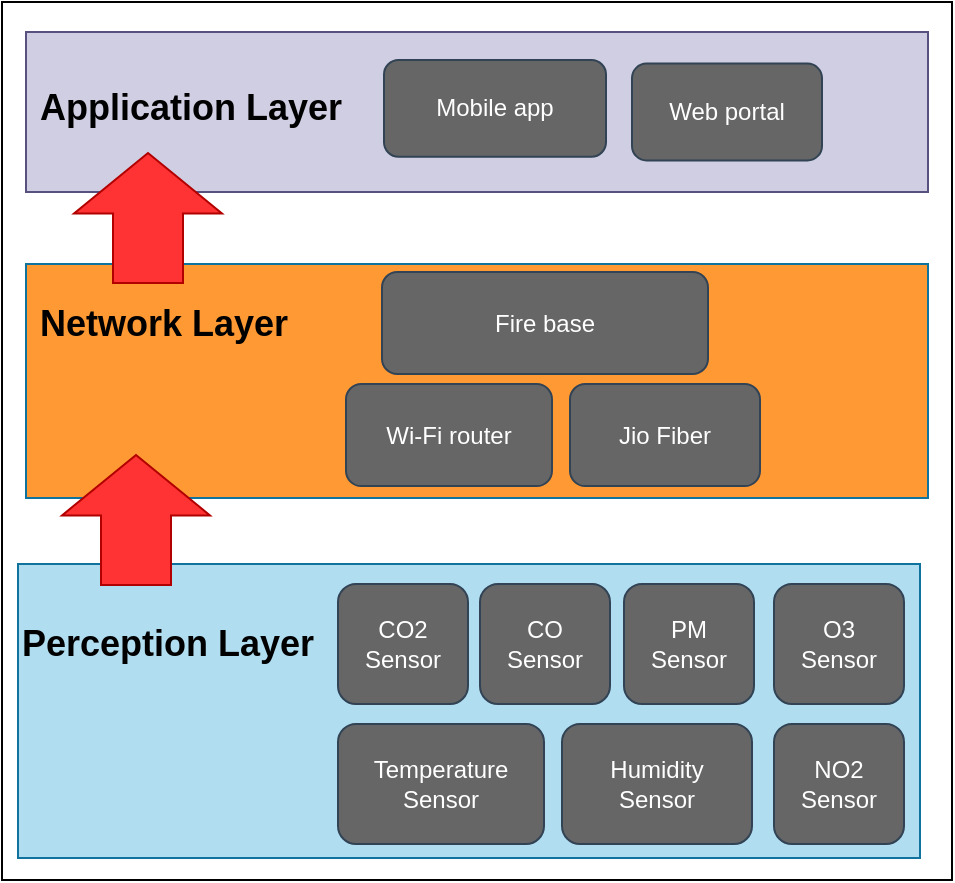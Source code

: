 <mxfile version="15.7.3" type="github"><diagram id="mW_hQc8R3cevuJeaFLDk" name="Page-1"><mxGraphModel dx="1038" dy="489" grid="0" gridSize="10" guides="1" tooltips="1" connect="1" arrows="1" fold="1" page="1" pageScale="1" pageWidth="827" pageHeight="1169" math="0" shadow="0"><root><mxCell id="0"/><mxCell id="1" parent="0"/><mxCell id="smEzCrxP7BWoKkN09IDq-35" value="" style="group" vertex="1" connectable="0" parent="1"><mxGeometry x="78" y="146" width="475" height="439" as="geometry"/></mxCell><mxCell id="smEzCrxP7BWoKkN09IDq-34" value="" style="rounded=0;whiteSpace=wrap;html=1;fontSize=18;align=left;" vertex="1" parent="smEzCrxP7BWoKkN09IDq-35"><mxGeometry width="475" height="439" as="geometry"/></mxCell><mxCell id="smEzCrxP7BWoKkN09IDq-22" value="" style="group;fillColor=#b1ddf0;strokeColor=#10739e;container=0;" vertex="1" connectable="0" parent="smEzCrxP7BWoKkN09IDq-35"><mxGeometry x="12" y="131" width="451" height="117" as="geometry"/></mxCell><mxCell id="smEzCrxP7BWoKkN09IDq-31" value="" style="group;fillColor=#d0cee2;strokeColor=#56517e;container=0;" vertex="1" connectable="0" parent="smEzCrxP7BWoKkN09IDq-35"><mxGeometry x="12" y="15" width="451" height="80" as="geometry"/></mxCell><mxCell id="smEzCrxP7BWoKkN09IDq-1" value="" style="rounded=0;whiteSpace=wrap;html=1;fillColor=#b1ddf0;strokeColor=#10739e;" vertex="1" parent="smEzCrxP7BWoKkN09IDq-35"><mxGeometry x="8" y="281" width="451" height="147" as="geometry"/></mxCell><mxCell id="smEzCrxP7BWoKkN09IDq-2" value="CO2 &lt;br&gt;Sensor" style="rounded=1;whiteSpace=wrap;html=1;fillColor=#666666;fontColor=#ffffff;strokeColor=#314354;" vertex="1" parent="smEzCrxP7BWoKkN09IDq-35"><mxGeometry x="168" y="291" width="65" height="60" as="geometry"/></mxCell><mxCell id="smEzCrxP7BWoKkN09IDq-3" value="PM&lt;br&gt;Sensor" style="rounded=1;whiteSpace=wrap;html=1;fillColor=#666666;fontColor=#ffffff;strokeColor=#314354;" vertex="1" parent="smEzCrxP7BWoKkN09IDq-35"><mxGeometry x="311" y="291" width="65" height="60" as="geometry"/></mxCell><mxCell id="smEzCrxP7BWoKkN09IDq-4" value="CO&lt;br&gt;Sensor" style="rounded=1;whiteSpace=wrap;html=1;fillColor=#666666;fontColor=#ffffff;strokeColor=#314354;" vertex="1" parent="smEzCrxP7BWoKkN09IDq-35"><mxGeometry x="239" y="291" width="65" height="60" as="geometry"/></mxCell><mxCell id="smEzCrxP7BWoKkN09IDq-5" value="O3&lt;br&gt;Sensor" style="rounded=1;whiteSpace=wrap;html=1;fillColor=#666666;fontColor=#ffffff;strokeColor=#314354;" vertex="1" parent="smEzCrxP7BWoKkN09IDq-35"><mxGeometry x="386" y="291" width="65" height="60" as="geometry"/></mxCell><mxCell id="smEzCrxP7BWoKkN09IDq-6" value="Humidity&lt;br&gt;Sensor" style="rounded=1;whiteSpace=wrap;html=1;fillColor=#666666;fontColor=#ffffff;strokeColor=#314354;" vertex="1" parent="smEzCrxP7BWoKkN09IDq-35"><mxGeometry x="280" y="361" width="95" height="60" as="geometry"/></mxCell><mxCell id="smEzCrxP7BWoKkN09IDq-7" value="Temperature&lt;br&gt;Sensor" style="rounded=1;whiteSpace=wrap;html=1;fillColor=#666666;fontColor=#ffffff;strokeColor=#314354;" vertex="1" parent="smEzCrxP7BWoKkN09IDq-35"><mxGeometry x="168" y="361" width="103" height="60" as="geometry"/></mxCell><mxCell id="smEzCrxP7BWoKkN09IDq-8" value="Perception Layer" style="text;html=1;strokeColor=none;fillColor=none;align=left;verticalAlign=middle;whiteSpace=wrap;rounded=0;fontStyle=1;fontSize=18;" vertex="1" parent="smEzCrxP7BWoKkN09IDq-35"><mxGeometry x="8" y="306" width="161" height="30" as="geometry"/></mxCell><mxCell id="smEzCrxP7BWoKkN09IDq-9" value="NO2&lt;br&gt;Sensor" style="rounded=1;whiteSpace=wrap;html=1;fillColor=#666666;fontColor=#ffffff;strokeColor=#314354;" vertex="1" parent="smEzCrxP7BWoKkN09IDq-35"><mxGeometry x="386" y="361" width="65" height="60" as="geometry"/></mxCell><mxCell id="smEzCrxP7BWoKkN09IDq-12" value="" style="rounded=0;whiteSpace=wrap;html=1;fillColor=#FF9933;strokeColor=#10739e;fontStyle=4" vertex="1" parent="smEzCrxP7BWoKkN09IDq-35"><mxGeometry x="12" y="131" width="451" height="117" as="geometry"/></mxCell><mxCell id="smEzCrxP7BWoKkN09IDq-17" value="Jio Fiber" style="rounded=1;whiteSpace=wrap;html=1;fillColor=#666666;fontColor=#ffffff;strokeColor=#314354;" vertex="1" parent="smEzCrxP7BWoKkN09IDq-35"><mxGeometry x="284" y="191.027" width="95" height="51.02" as="geometry"/></mxCell><mxCell id="smEzCrxP7BWoKkN09IDq-18" value="Wi-Fi router" style="rounded=1;whiteSpace=wrap;html=1;fillColor=#666666;fontColor=#ffffff;strokeColor=#314354;" vertex="1" parent="smEzCrxP7BWoKkN09IDq-35"><mxGeometry x="172" y="191.027" width="103" height="51.02" as="geometry"/></mxCell><mxCell id="smEzCrxP7BWoKkN09IDq-19" value="Network Layer" style="text;html=1;strokeColor=none;fillColor=none;align=left;verticalAlign=middle;whiteSpace=wrap;rounded=0;fontStyle=1;fontSize=18;" vertex="1" parent="smEzCrxP7BWoKkN09IDq-35"><mxGeometry x="17" y="147.753" width="161" height="25.51" as="geometry"/></mxCell><mxCell id="smEzCrxP7BWoKkN09IDq-21" value="Fire base" style="rounded=1;whiteSpace=wrap;html=1;fillColor=#666666;fontColor=#ffffff;strokeColor=#314354;" vertex="1" parent="smEzCrxP7BWoKkN09IDq-35"><mxGeometry x="190" y="135" width="163" height="51.02" as="geometry"/></mxCell><mxCell id="smEzCrxP7BWoKkN09IDq-24" value="" style="rounded=0;whiteSpace=wrap;html=1;fillColor=#d0cee2;strokeColor=#56517e;fontStyle=4" vertex="1" parent="smEzCrxP7BWoKkN09IDq-35"><mxGeometry x="12" y="15" width="451" height="80" as="geometry"/></mxCell><mxCell id="smEzCrxP7BWoKkN09IDq-25" value="Web portal" style="rounded=1;whiteSpace=wrap;html=1;fillColor=#666666;fontColor=#ffffff;strokeColor=#314354;" vertex="1" parent="smEzCrxP7BWoKkN09IDq-35"><mxGeometry x="315" y="30.796" width="95" height="48.404" as="geometry"/></mxCell><mxCell id="smEzCrxP7BWoKkN09IDq-27" value="Application Layer" style="text;html=1;strokeColor=none;fillColor=none;align=left;verticalAlign=middle;whiteSpace=wrap;rounded=0;fontStyle=1;fontSize=18;" vertex="1" parent="smEzCrxP7BWoKkN09IDq-35"><mxGeometry x="17" y="41.104" width="161" height="24.202" as="geometry"/></mxCell><mxCell id="smEzCrxP7BWoKkN09IDq-28" value="Mobile app" style="rounded=1;whiteSpace=wrap;html=1;fillColor=#666666;fontColor=#ffffff;strokeColor=#314354;" vertex="1" parent="smEzCrxP7BWoKkN09IDq-35"><mxGeometry x="191" y="29.005" width="111" height="48.404" as="geometry"/></mxCell><mxCell id="smEzCrxP7BWoKkN09IDq-32" value="" style="shape=flexArrow;endArrow=classic;html=1;rounded=0;fontSize=18;endWidth=38;endSize=9.73;width=35;fillColor=#FF3333;strokeColor=#B20000;labelPosition=center;verticalLabelPosition=middle;align=center;verticalAlign=middle;" edge="1" parent="smEzCrxP7BWoKkN09IDq-35"><mxGeometry width="50" height="50" relative="1" as="geometry"><mxPoint x="73" y="141" as="sourcePoint"/><mxPoint x="73" y="75" as="targetPoint"/><Array as="points"/></mxGeometry></mxCell><mxCell id="smEzCrxP7BWoKkN09IDq-33" value="" style="shape=flexArrow;endArrow=classic;html=1;rounded=0;fontSize=18;endWidth=38;endSize=9.73;width=35;fillColor=#FF3333;strokeColor=#B20000;labelPosition=center;verticalLabelPosition=middle;align=center;verticalAlign=middle;" edge="1" parent="smEzCrxP7BWoKkN09IDq-35"><mxGeometry width="50" height="50" relative="1" as="geometry"><mxPoint x="67" y="292" as="sourcePoint"/><mxPoint x="67" y="226" as="targetPoint"/><Array as="points"/></mxGeometry></mxCell></root></mxGraphModel></diagram></mxfile>